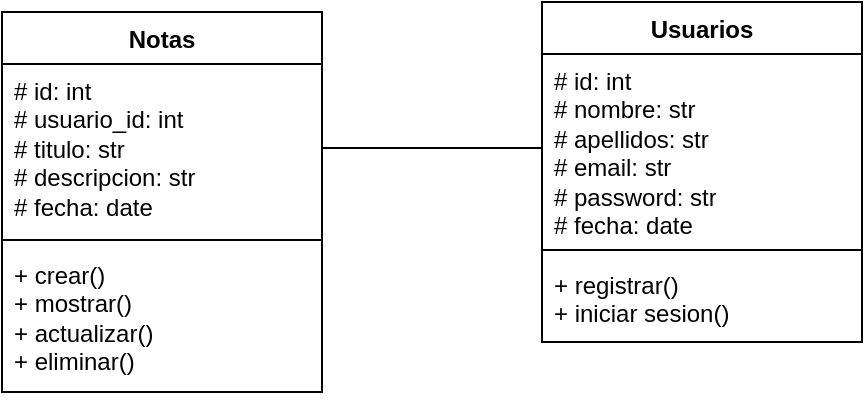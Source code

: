 <mxfile>
    <diagram id="Zi8OPqMLJa51iw0zImpr" name="Página-1">
        <mxGraphModel dx="832" dy="563" grid="1" gridSize="10" guides="1" tooltips="1" connect="1" arrows="1" fold="1" page="1" pageScale="1" pageWidth="1169" pageHeight="1654" math="0" shadow="0">
            <root>
                <mxCell id="0"/>
                <mxCell id="1" parent="0"/>
                <mxCell id="2" value="Notas" style="swimlane;fontStyle=1;align=center;verticalAlign=top;childLayout=stackLayout;horizontal=1;startSize=26;horizontalStack=0;resizeParent=1;resizeParentMax=0;resizeLast=0;collapsible=1;marginBottom=0;whiteSpace=wrap;html=1;" parent="1" vertex="1">
                    <mxGeometry x="350" y="110" width="160" height="190" as="geometry">
                        <mxRectangle x="370" y="120" width="70" height="30" as="alternateBounds"/>
                    </mxGeometry>
                </mxCell>
                <mxCell id="3" value="# id: int&lt;div&gt;&lt;span style=&quot;color: rgb(0, 0, 0);&quot;&gt;# usuario_id: int&lt;/span&gt;&lt;/div&gt;&lt;div&gt;&lt;span style=&quot;color: rgb(0, 0, 0);&quot;&gt;# titulo: str&lt;/span&gt;&lt;/div&gt;&lt;div&gt;&lt;span style=&quot;color: rgb(0, 0, 0);&quot;&gt;# descripcion: str&lt;/span&gt;&lt;/div&gt;&lt;div&gt;&lt;span style=&quot;color: rgb(0, 0, 0);&quot;&gt;# fecha: date&lt;/span&gt;&lt;/div&gt;" style="text;strokeColor=none;fillColor=none;align=left;verticalAlign=top;spacingLeft=4;spacingRight=4;overflow=hidden;rotatable=0;points=[[0,0.5],[1,0.5]];portConstraint=eastwest;whiteSpace=wrap;html=1;" parent="2" vertex="1">
                    <mxGeometry y="26" width="160" height="84" as="geometry"/>
                </mxCell>
                <mxCell id="4" value="" style="line;strokeWidth=1;fillColor=none;align=left;verticalAlign=middle;spacingTop=-1;spacingLeft=3;spacingRight=3;rotatable=0;labelPosition=right;points=[];portConstraint=eastwest;strokeColor=inherit;" parent="2" vertex="1">
                    <mxGeometry y="110" width="160" height="8" as="geometry"/>
                </mxCell>
                <mxCell id="5" value="+ crear()&lt;div&gt;+ mostrar()&lt;/div&gt;&lt;div&gt;+ actualizar()&lt;/div&gt;&lt;div&gt;+ eliminar()&lt;/div&gt;" style="text;strokeColor=none;fillColor=none;align=left;verticalAlign=top;spacingLeft=4;spacingRight=4;overflow=hidden;rotatable=0;points=[[0,0.5],[1,0.5]];portConstraint=eastwest;whiteSpace=wrap;html=1;" parent="2" vertex="1">
                    <mxGeometry y="118" width="160" height="72" as="geometry"/>
                </mxCell>
                <mxCell id="6" value="Usuarios" style="swimlane;fontStyle=1;align=center;verticalAlign=top;childLayout=stackLayout;horizontal=1;startSize=26;horizontalStack=0;resizeParent=1;resizeParentMax=0;resizeLast=0;collapsible=1;marginBottom=0;whiteSpace=wrap;html=1;" vertex="1" parent="1">
                    <mxGeometry x="620" y="105" width="160" height="170" as="geometry">
                        <mxRectangle x="370" y="120" width="70" height="30" as="alternateBounds"/>
                    </mxGeometry>
                </mxCell>
                <mxCell id="7" value="# id: int&lt;div&gt;&lt;span style=&quot;color: rgb(0, 0, 0);&quot;&gt;# nombre: str&lt;/span&gt;&lt;/div&gt;&lt;div&gt;&lt;span style=&quot;color: rgb(0, 0, 0);&quot;&gt;# apellidos: str&lt;/span&gt;&lt;/div&gt;&lt;div&gt;&lt;span style=&quot;color: rgb(0, 0, 0);&quot;&gt;# email: str&lt;/span&gt;&lt;/div&gt;&lt;div&gt;&lt;span style=&quot;color: rgb(0, 0, 0);&quot;&gt;# password: str&lt;/span&gt;&lt;/div&gt;&lt;div&gt;&lt;span style=&quot;color: rgb(0, 0, 0);&quot;&gt;# fecha: date&lt;/span&gt;&lt;/div&gt;" style="text;strokeColor=none;fillColor=none;align=left;verticalAlign=top;spacingLeft=4;spacingRight=4;overflow=hidden;rotatable=0;points=[[0,0.5],[1,0.5]];portConstraint=eastwest;whiteSpace=wrap;html=1;" vertex="1" parent="6">
                    <mxGeometry y="26" width="160" height="94" as="geometry"/>
                </mxCell>
                <mxCell id="8" value="" style="line;strokeWidth=1;fillColor=none;align=left;verticalAlign=middle;spacingTop=-1;spacingLeft=3;spacingRight=3;rotatable=0;labelPosition=right;points=[];portConstraint=eastwest;strokeColor=inherit;" vertex="1" parent="6">
                    <mxGeometry y="120" width="160" height="8" as="geometry"/>
                </mxCell>
                <mxCell id="9" value="&lt;div&gt;+ registrar()&lt;/div&gt;&lt;div&gt;+ iniciar sesion()&lt;/div&gt;" style="text;strokeColor=none;fillColor=none;align=left;verticalAlign=top;spacingLeft=4;spacingRight=4;overflow=hidden;rotatable=0;points=[[0,0.5],[1,0.5]];portConstraint=eastwest;whiteSpace=wrap;html=1;" vertex="1" parent="6">
                    <mxGeometry y="128" width="160" height="42" as="geometry"/>
                </mxCell>
                <mxCell id="12" style="edgeStyle=none;html=1;exitX=1;exitY=0.5;exitDx=0;exitDy=0;entryX=0;entryY=0.5;entryDx=0;entryDy=0;endArrow=none;endFill=0;rounded=1;curved=0;strokeColor=default;" edge="1" parent="1" source="3" target="7">
                    <mxGeometry relative="1" as="geometry"/>
                </mxCell>
            </root>
        </mxGraphModel>
    </diagram>
</mxfile>